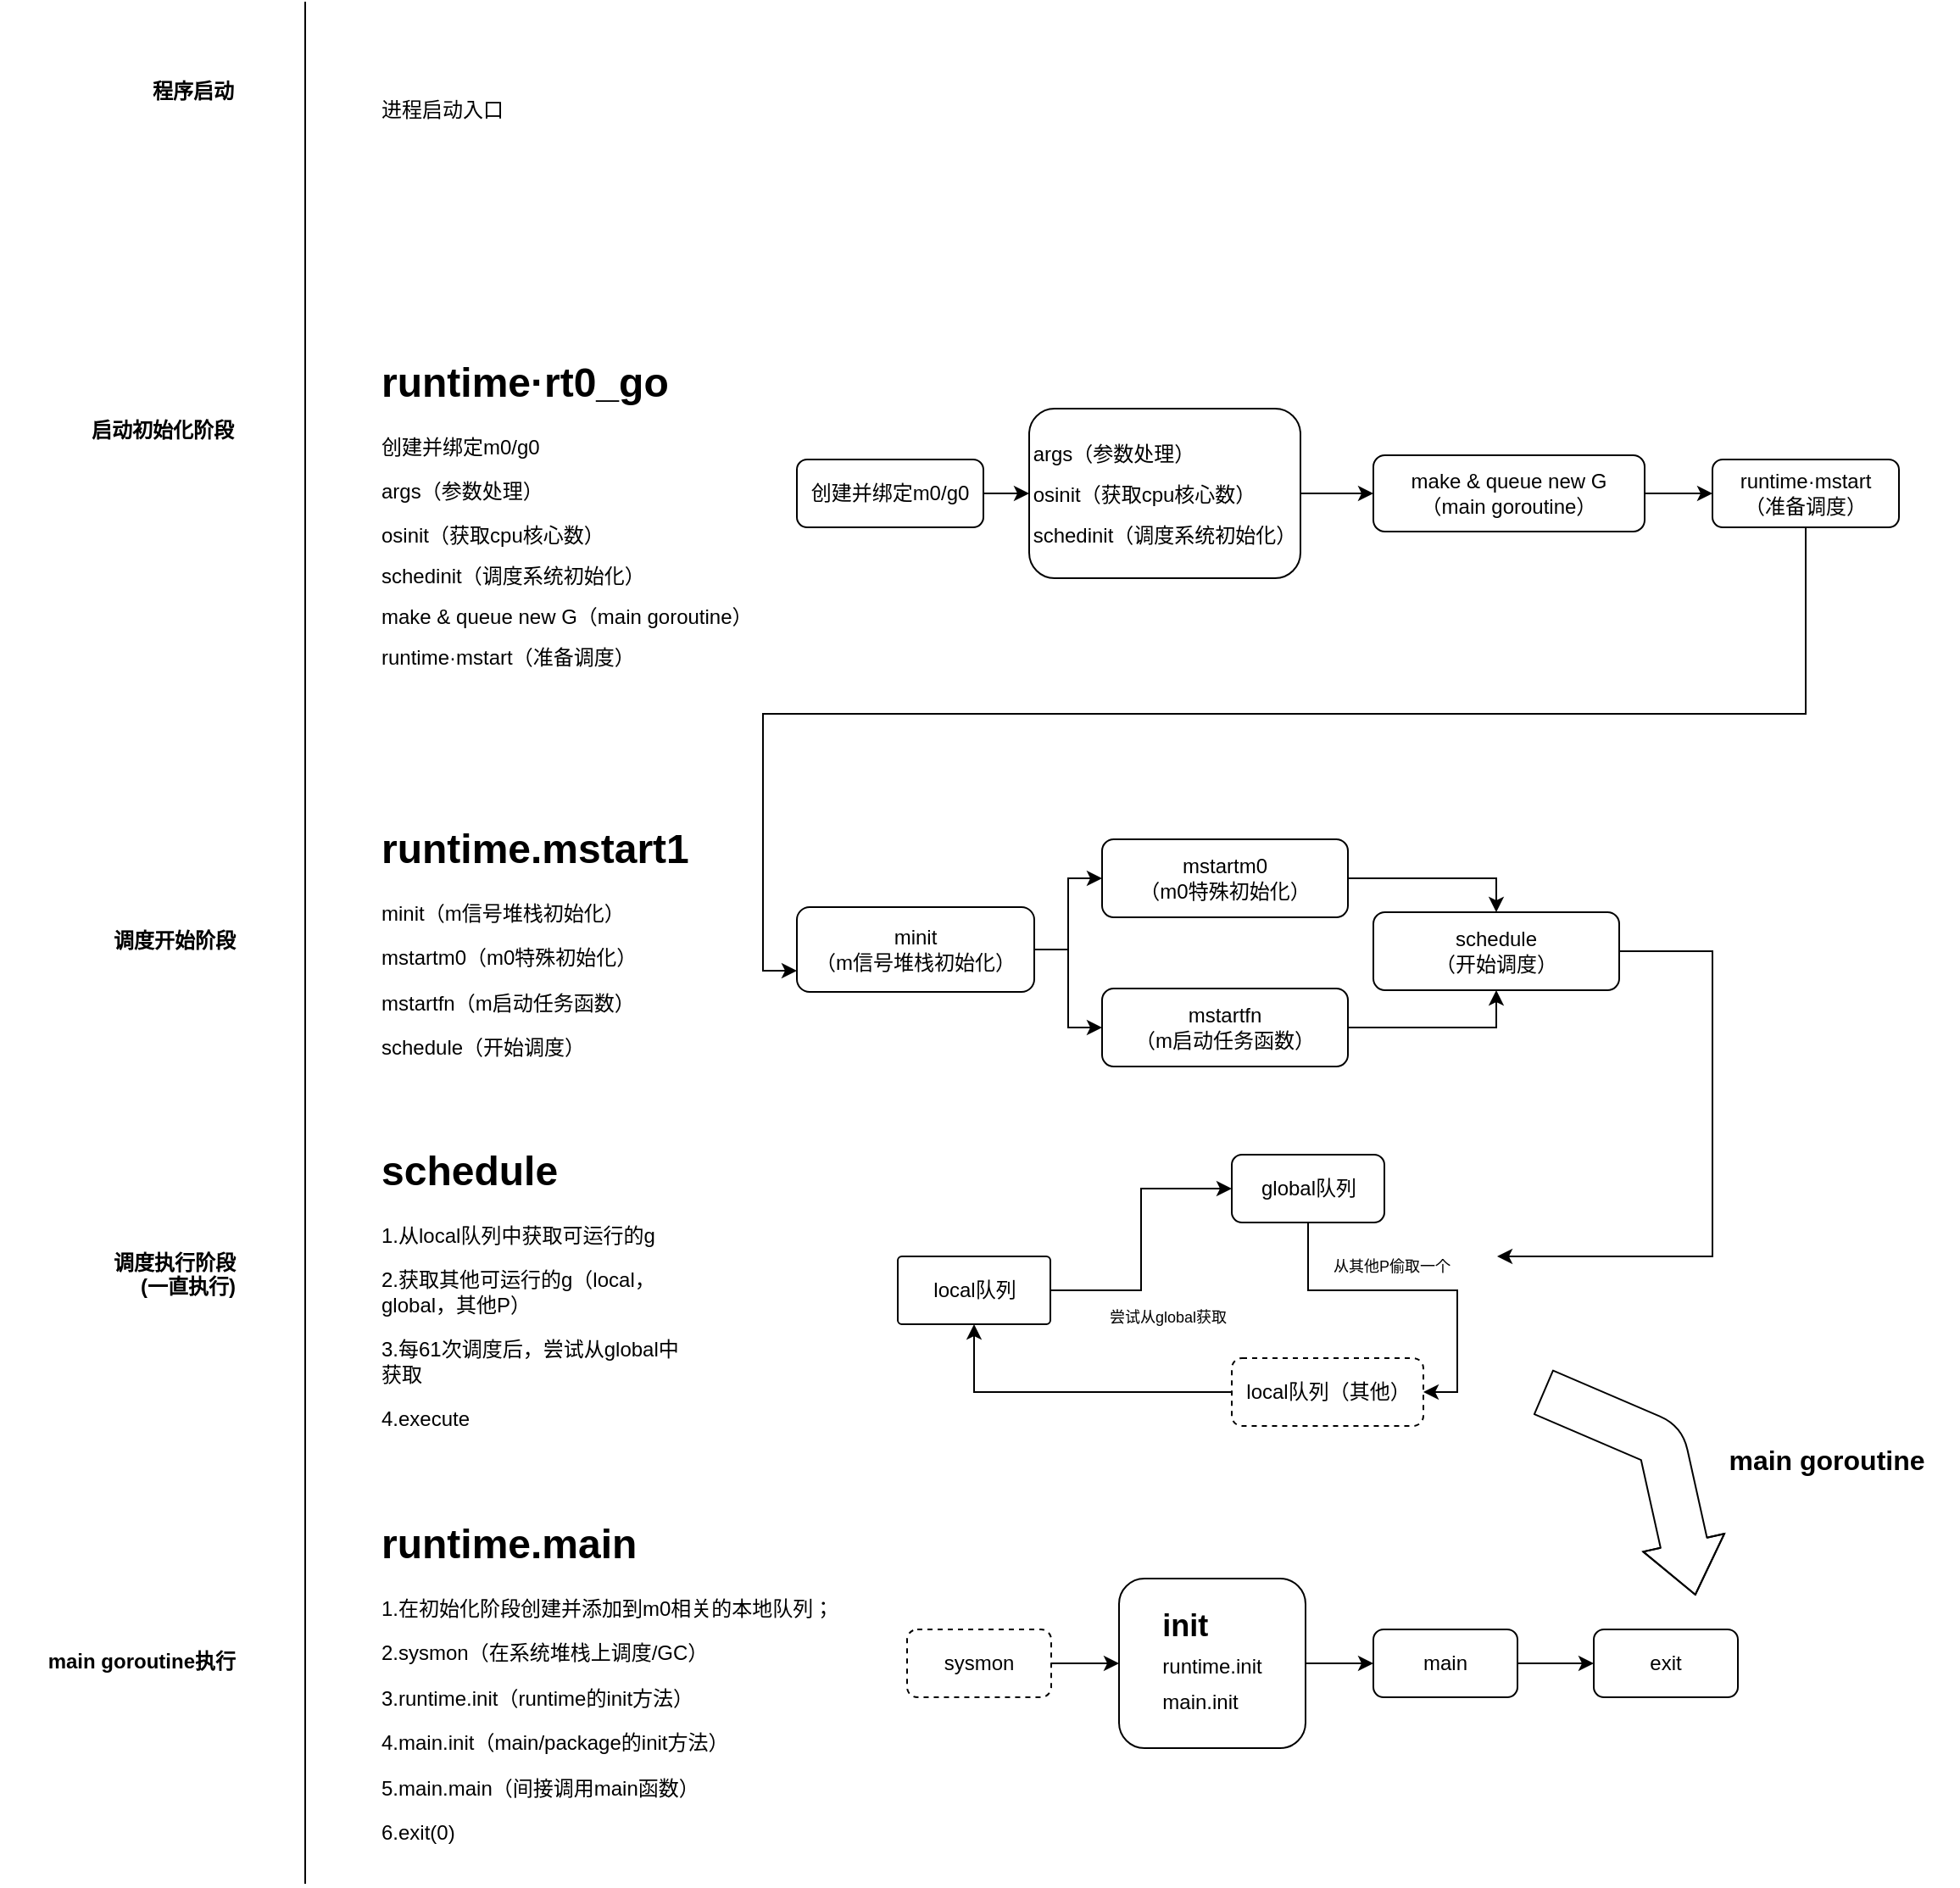 <mxfile version="11.0.2" type="github"><diagram id="WuKhv4aAdH0ad2OwptX6" name="how to start"><mxGraphModel dx="738" dy="566" grid="1" gridSize="10" guides="1" tooltips="1" connect="1" arrows="1" fold="1" page="1" pageScale="1" pageWidth="1654" pageHeight="1169" math="0" shadow="0"><root><mxCell id="0"/><mxCell id="1" parent="0"/><mxCell id="zFBfFHQ2lZ5l5w8NrosC-9" value="&lt;h1&gt;&lt;span style=&quot;font-size: 12px ; font-weight: normal&quot;&gt;进程启动入口&lt;/span&gt;&lt;br&gt;&lt;/h1&gt;" style="text;html=1;strokeColor=none;fillColor=none;spacing=5;spacingTop=-20;whiteSpace=wrap;overflow=hidden;rounded=0;" vertex="1" parent="1"><mxGeometry x="280" y="80" width="150" height="40" as="geometry"/></mxCell><mxCell id="zFBfFHQ2lZ5l5w8NrosC-10" value="&lt;h1&gt;runtime·rt0_go&lt;/h1&gt;&lt;p&gt;创建并绑定m0/g0&lt;/p&gt;&lt;p&gt;args（参数处理）&lt;/p&gt;&lt;p style=&quot;line-height: 100%&quot;&gt;osinit（获取cpu核心数）&lt;br&gt;&lt;/p&gt;&lt;p style=&quot;line-height: 100%&quot;&gt;schedinit（调度系统初始化）&lt;br&gt;&lt;/p&gt;&lt;p style=&quot;line-height: 100%&quot;&gt;make &amp;amp; queue new G（main goroutine）&lt;br&gt;&lt;/p&gt;&lt;p style=&quot;line-height: 100%&quot;&gt;runtime·mstart（准备调度）&lt;br&gt;&lt;/p&gt;&lt;p style=&quot;line-height: 100%&quot;&gt;&lt;br&gt;&lt;/p&gt;" style="text;html=1;strokeColor=none;fillColor=none;spacing=5;spacingTop=-20;whiteSpace=wrap;overflow=hidden;rounded=0;" vertex="1" parent="1"><mxGeometry x="280" y="245" width="250" height="190" as="geometry"/></mxCell><mxCell id="zFBfFHQ2lZ5l5w8NrosC-12" value="&lt;b&gt;启动初始化阶段&lt;/b&gt;" style="text;html=1;strokeColor=none;fillColor=none;align=right;verticalAlign=middle;whiteSpace=wrap;rounded=0;" vertex="1" parent="1"><mxGeometry x="60" y="280" width="140" height="25" as="geometry"/></mxCell><mxCell id="zFBfFHQ2lZ5l5w8NrosC-13" value="" style="endArrow=none;html=1;" edge="1" parent="1"><mxGeometry width="50" height="50" relative="1" as="geometry"><mxPoint x="240" y="1150" as="sourcePoint"/><mxPoint x="240" y="40" as="targetPoint"/></mxGeometry></mxCell><mxCell id="zFBfFHQ2lZ5l5w8NrosC-14" value="&lt;h1&gt;&lt;span style=&quot;text-align: right ; white-space: nowrap&quot;&gt;&lt;font style=&quot;font-size: 24px&quot;&gt;runtime.mstart1&lt;/font&gt;&lt;/span&gt;&lt;br&gt;&lt;/h1&gt;&lt;p&gt;minit（m信号堆栈初始化）&lt;/p&gt;&lt;p&gt;mstartm0（m0特殊初始化）&lt;/p&gt;&lt;p&gt;mstartfn（m启动任务函数）&lt;/p&gt;&lt;p&gt;schedule（开始调度）&lt;/p&gt;" style="text;html=1;strokeColor=none;fillColor=none;spacing=5;spacingTop=-20;whiteSpace=wrap;overflow=hidden;rounded=0;" vertex="1" parent="1"><mxGeometry x="280" y="520" width="190" height="150" as="geometry"/></mxCell><mxCell id="zFBfFHQ2lZ5l5w8NrosC-15" value="&lt;b&gt;调度开始阶段&lt;/b&gt;&lt;br&gt;" style="text;html=1;align=right;" vertex="1" parent="1"><mxGeometry x="90" y="580" width="110" height="30" as="geometry"/></mxCell><mxCell id="zFBfFHQ2lZ5l5w8NrosC-16" value="&lt;b&gt;调度执行阶段&lt;br&gt;(一直执行)&lt;br&gt;&lt;/b&gt;" style="text;html=1;align=right;" vertex="1" parent="1"><mxGeometry x="90" y="770" width="110" height="40" as="geometry"/></mxCell><mxCell id="zFBfFHQ2lZ5l5w8NrosC-17" value="&lt;h1&gt;&lt;span style=&quot;white-space: nowrap&quot;&gt;schedule&lt;/span&gt;&lt;/h1&gt;&lt;p&gt;1.从local队列中获取可运行的g&lt;/p&gt;&lt;p&gt;2.获取其他可运行的g（local，global，其他P）&lt;/p&gt;&lt;p&gt;3.每61次调度后，尝试从global中获取&lt;/p&gt;&lt;p&gt;4.execute&lt;/p&gt;" style="text;html=1;strokeColor=none;fillColor=none;spacing=5;spacingTop=-20;whiteSpace=wrap;overflow=hidden;rounded=0;align=left;" vertex="1" parent="1"><mxGeometry x="280" y="710" width="190" height="180" as="geometry"/></mxCell><mxCell id="zFBfFHQ2lZ5l5w8NrosC-18" value="&lt;b&gt;main goroutine执行&lt;/b&gt;" style="text;html=1;align=right;" vertex="1" parent="1"><mxGeometry x="90" y="1005" width="110" height="30" as="geometry"/></mxCell><mxCell id="zFBfFHQ2lZ5l5w8NrosC-19" value="&lt;h1&gt;&lt;span style=&quot;white-space: nowrap&quot;&gt;runtime.main&lt;/span&gt;&lt;/h1&gt;&lt;p&gt;1.在初始化阶段创建并添加到m0相关的本地队列；&lt;/p&gt;&lt;p&gt;2.sysmon（在系统堆栈上调度/GC）&lt;/p&gt;&lt;p&gt;3.runtime.init（runtime的init方法）&lt;/p&gt;&lt;p&gt;4.main.init（main/package的init方法）&lt;/p&gt;&lt;p&gt;5.main.main（间接调用main函数）&lt;/p&gt;&lt;p&gt;6.exit(0)&lt;/p&gt;&lt;p&gt;&lt;br&gt;&lt;/p&gt;" style="text;html=1;strokeColor=none;fillColor=none;spacing=5;spacingTop=-20;whiteSpace=wrap;overflow=hidden;rounded=0;align=left;" vertex="1" parent="1"><mxGeometry x="280" y="930" width="290" height="210" as="geometry"/></mxCell><mxCell id="zFBfFHQ2lZ5l5w8NrosC-20" value="&lt;b&gt;程序启动&lt;/b&gt;" style="text;html=1;strokeColor=none;fillColor=none;align=right;verticalAlign=middle;whiteSpace=wrap;rounded=0;" vertex="1" parent="1"><mxGeometry x="60" y="80" width="140" height="25" as="geometry"/></mxCell><mxCell id="zFBfFHQ2lZ5l5w8NrosC-28" value="" style="group" vertex="1" connectable="0" parent="1"><mxGeometry x="530" y="280" width="650" height="100" as="geometry"/></mxCell><mxCell id="zFBfFHQ2lZ5l5w8NrosC-21" value="&lt;span style=&quot;text-align: left ; white-space: normal&quot;&gt;创建并绑定m0/g0&lt;/span&gt;" style="rounded=1;whiteSpace=wrap;html=1;" vertex="1" parent="zFBfFHQ2lZ5l5w8NrosC-28"><mxGeometry y="30" width="110" height="40" as="geometry"/></mxCell><mxCell id="zFBfFHQ2lZ5l5w8NrosC-22" value="&lt;p style=&quot;text-align: left ; line-height: 100%&quot;&gt;args（参数处理）&lt;/p&gt;&lt;p style=&quot;text-align: left ; line-height: 12px&quot;&gt;osinit（获取cpu核心数）&lt;br&gt;&lt;/p&gt;&lt;p style=&quot;text-align: left ; line-height: 12px&quot;&gt;schedinit（调度系统初始化）&lt;/p&gt;" style="rounded=1;whiteSpace=wrap;html=1;" vertex="1" parent="zFBfFHQ2lZ5l5w8NrosC-28"><mxGeometry x="137" width="160" height="100" as="geometry"/></mxCell><mxCell id="zFBfFHQ2lZ5l5w8NrosC-25" style="edgeStyle=orthogonalEdgeStyle;rounded=0;orthogonalLoop=1;jettySize=auto;html=1;exitX=1;exitY=0.5;exitDx=0;exitDy=0;entryX=0;entryY=0.5;entryDx=0;entryDy=0;" edge="1" parent="zFBfFHQ2lZ5l5w8NrosC-28" source="zFBfFHQ2lZ5l5w8NrosC-21" target="zFBfFHQ2lZ5l5w8NrosC-22"><mxGeometry relative="1" as="geometry"/></mxCell><mxCell id="zFBfFHQ2lZ5l5w8NrosC-23" value="&lt;span style=&quot;text-align: left&quot;&gt;make &amp;amp; queue new G&lt;br&gt;（main goroutine）&lt;/span&gt;" style="rounded=1;whiteSpace=wrap;html=1;" vertex="1" parent="zFBfFHQ2lZ5l5w8NrosC-28"><mxGeometry x="340" y="27.5" width="160" height="45" as="geometry"/></mxCell><mxCell id="zFBfFHQ2lZ5l5w8NrosC-26" style="edgeStyle=orthogonalEdgeStyle;rounded=0;orthogonalLoop=1;jettySize=auto;html=1;exitX=1;exitY=0.5;exitDx=0;exitDy=0;entryX=0;entryY=0.5;entryDx=0;entryDy=0;" edge="1" parent="zFBfFHQ2lZ5l5w8NrosC-28" source="zFBfFHQ2lZ5l5w8NrosC-22" target="zFBfFHQ2lZ5l5w8NrosC-23"><mxGeometry relative="1" as="geometry"/></mxCell><mxCell id="zFBfFHQ2lZ5l5w8NrosC-24" value="&lt;span style=&quot;text-align: left&quot;&gt;runtime·mstart&lt;br&gt;（准备调度）&lt;/span&gt;" style="rounded=1;whiteSpace=wrap;html=1;" vertex="1" parent="zFBfFHQ2lZ5l5w8NrosC-28"><mxGeometry x="540" y="30" width="110" height="40" as="geometry"/></mxCell><mxCell id="zFBfFHQ2lZ5l5w8NrosC-27" style="edgeStyle=orthogonalEdgeStyle;rounded=0;orthogonalLoop=1;jettySize=auto;html=1;exitX=1;exitY=0.5;exitDx=0;exitDy=0;" edge="1" parent="zFBfFHQ2lZ5l5w8NrosC-28" source="zFBfFHQ2lZ5l5w8NrosC-23" target="zFBfFHQ2lZ5l5w8NrosC-24"><mxGeometry relative="1" as="geometry"/></mxCell><mxCell id="zFBfFHQ2lZ5l5w8NrosC-34" style="edgeStyle=orthogonalEdgeStyle;rounded=0;orthogonalLoop=1;jettySize=auto;html=1;entryX=0;entryY=0.5;entryDx=0;entryDy=0;" edge="1" parent="1" source="zFBfFHQ2lZ5l5w8NrosC-30" target="zFBfFHQ2lZ5l5w8NrosC-31"><mxGeometry relative="1" as="geometry"/></mxCell><mxCell id="zFBfFHQ2lZ5l5w8NrosC-35" style="edgeStyle=orthogonalEdgeStyle;rounded=0;orthogonalLoop=1;jettySize=auto;html=1;entryX=0;entryY=0.5;entryDx=0;entryDy=0;" edge="1" parent="1" source="zFBfFHQ2lZ5l5w8NrosC-30" target="zFBfFHQ2lZ5l5w8NrosC-32"><mxGeometry relative="1" as="geometry"/></mxCell><mxCell id="zFBfFHQ2lZ5l5w8NrosC-30" value="&lt;span style=&quot;text-align: left&quot;&gt;minit&lt;br&gt;（m信号堆栈初始化）&lt;/span&gt;" style="rounded=1;whiteSpace=wrap;html=1;" vertex="1" parent="1"><mxGeometry x="530" y="574" width="140" height="50" as="geometry"/></mxCell><mxCell id="zFBfFHQ2lZ5l5w8NrosC-39" style="edgeStyle=orthogonalEdgeStyle;rounded=0;orthogonalLoop=1;jettySize=auto;html=1;entryX=0.5;entryY=0;entryDx=0;entryDy=0;" edge="1" parent="1" source="zFBfFHQ2lZ5l5w8NrosC-31" target="zFBfFHQ2lZ5l5w8NrosC-33"><mxGeometry relative="1" as="geometry"/></mxCell><mxCell id="zFBfFHQ2lZ5l5w8NrosC-31" value="&lt;span style=&quot;text-align: left&quot;&gt;mstartm0&lt;br&gt;（m0特殊初始化）&lt;/span&gt;" style="rounded=1;whiteSpace=wrap;html=1;" vertex="1" parent="1"><mxGeometry x="710" y="534" width="145" height="46" as="geometry"/></mxCell><mxCell id="zFBfFHQ2lZ5l5w8NrosC-38" style="edgeStyle=orthogonalEdgeStyle;rounded=0;orthogonalLoop=1;jettySize=auto;html=1;entryX=0.5;entryY=1;entryDx=0;entryDy=0;" edge="1" parent="1" source="zFBfFHQ2lZ5l5w8NrosC-32" target="zFBfFHQ2lZ5l5w8NrosC-33"><mxGeometry relative="1" as="geometry"/></mxCell><mxCell id="zFBfFHQ2lZ5l5w8NrosC-32" value="&lt;span style=&quot;text-align: left&quot;&gt;mstartfn&lt;br&gt;（m启动任务函数）&lt;/span&gt;" style="rounded=1;whiteSpace=wrap;html=1;" vertex="1" parent="1"><mxGeometry x="710" y="622" width="145" height="46" as="geometry"/></mxCell><mxCell id="zFBfFHQ2lZ5l5w8NrosC-50" style="edgeStyle=orthogonalEdgeStyle;rounded=0;orthogonalLoop=1;jettySize=auto;html=1;" edge="1" parent="1" source="zFBfFHQ2lZ5l5w8NrosC-33"><mxGeometry relative="1" as="geometry"><mxPoint x="943" y="780" as="targetPoint"/><Array as="points"><mxPoint x="1070" y="600"/><mxPoint x="1070" y="780"/><mxPoint x="950" y="780"/></Array></mxGeometry></mxCell><mxCell id="zFBfFHQ2lZ5l5w8NrosC-33" value="&lt;span style=&quot;text-align: left&quot;&gt;schedule&lt;br&gt;（开始调度）&lt;/span&gt;" style="rounded=1;whiteSpace=wrap;html=1;" vertex="1" parent="1"><mxGeometry x="870" y="577" width="145" height="46" as="geometry"/></mxCell><mxCell id="zFBfFHQ2lZ5l5w8NrosC-40" style="edgeStyle=orthogonalEdgeStyle;rounded=0;orthogonalLoop=1;jettySize=auto;html=1;entryX=0;entryY=0.75;entryDx=0;entryDy=0;" edge="1" parent="1" source="zFBfFHQ2lZ5l5w8NrosC-24" target="zFBfFHQ2lZ5l5w8NrosC-30"><mxGeometry relative="1" as="geometry"><Array as="points"><mxPoint x="1125" y="460"/><mxPoint x="510" y="460"/><mxPoint x="510" y="612"/></Array></mxGeometry></mxCell><mxCell id="zFBfFHQ2lZ5l5w8NrosC-51" value="" style="group" vertex="1" connectable="0" parent="1"><mxGeometry x="589.5" y="720" width="340.5" height="160" as="geometry"/></mxCell><mxCell id="zFBfFHQ2lZ5l5w8NrosC-41" value="&lt;div style=&quot;text-align: left&quot;&gt;local队列&lt;/div&gt;" style="rounded=1;whiteSpace=wrap;html=1;arcSize=6;" vertex="1" parent="zFBfFHQ2lZ5l5w8NrosC-51"><mxGeometry y="60" width="90" height="40" as="geometry"/></mxCell><mxCell id="zFBfFHQ2lZ5l5w8NrosC-42" value="&lt;div style=&quot;text-align: left&quot;&gt;global队列&lt;/div&gt;" style="rounded=1;whiteSpace=wrap;html=1;" vertex="1" parent="zFBfFHQ2lZ5l5w8NrosC-51"><mxGeometry x="197" width="90" height="40" as="geometry"/></mxCell><mxCell id="zFBfFHQ2lZ5l5w8NrosC-44" style="edgeStyle=orthogonalEdgeStyle;rounded=0;orthogonalLoop=1;jettySize=auto;html=1;entryX=0;entryY=0.5;entryDx=0;entryDy=0;" edge="1" parent="zFBfFHQ2lZ5l5w8NrosC-51" source="zFBfFHQ2lZ5l5w8NrosC-41" target="zFBfFHQ2lZ5l5w8NrosC-42"><mxGeometry relative="1" as="geometry"/></mxCell><mxCell id="zFBfFHQ2lZ5l5w8NrosC-47" style="edgeStyle=orthogonalEdgeStyle;rounded=0;orthogonalLoop=1;jettySize=auto;html=1;entryX=0.5;entryY=1;entryDx=0;entryDy=0;" edge="1" parent="zFBfFHQ2lZ5l5w8NrosC-51" source="zFBfFHQ2lZ5l5w8NrosC-43" target="zFBfFHQ2lZ5l5w8NrosC-41"><mxGeometry relative="1" as="geometry"/></mxCell><mxCell id="zFBfFHQ2lZ5l5w8NrosC-43" value="&lt;div style=&quot;text-align: left&quot;&gt;local队列（其他）&lt;/div&gt;" style="rounded=1;whiteSpace=wrap;html=1;dashed=1;" vertex="1" parent="zFBfFHQ2lZ5l5w8NrosC-51"><mxGeometry x="197" y="120" width="113" height="40" as="geometry"/></mxCell><mxCell id="zFBfFHQ2lZ5l5w8NrosC-46" style="edgeStyle=orthogonalEdgeStyle;rounded=0;orthogonalLoop=1;jettySize=auto;html=1;entryX=1;entryY=0.5;entryDx=0;entryDy=0;" edge="1" parent="zFBfFHQ2lZ5l5w8NrosC-51" source="zFBfFHQ2lZ5l5w8NrosC-42" target="zFBfFHQ2lZ5l5w8NrosC-43"><mxGeometry relative="1" as="geometry"/></mxCell><mxCell id="zFBfFHQ2lZ5l5w8NrosC-48" value="&lt;font style=&quot;font-size: 9px&quot;&gt;尝试从global获取&lt;/font&gt;" style="text;html=1;strokeColor=none;fillColor=none;align=center;verticalAlign=middle;whiteSpace=wrap;rounded=0;dashed=1;" vertex="1" parent="zFBfFHQ2lZ5l5w8NrosC-51"><mxGeometry x="119.5" y="80" width="80" height="30" as="geometry"/></mxCell><mxCell id="zFBfFHQ2lZ5l5w8NrosC-49" value="&lt;font style=&quot;font-size: 9px&quot;&gt;从其他P偷取一个&lt;/font&gt;" style="text;html=1;strokeColor=none;fillColor=none;align=center;verticalAlign=middle;whiteSpace=wrap;rounded=0;dashed=1;" vertex="1" parent="zFBfFHQ2lZ5l5w8NrosC-51"><mxGeometry x="242.5" y="50" width="98" height="30" as="geometry"/></mxCell><mxCell id="zFBfFHQ2lZ5l5w8NrosC-57" style="edgeStyle=orthogonalEdgeStyle;rounded=0;orthogonalLoop=1;jettySize=auto;html=1;entryX=0;entryY=0.5;entryDx=0;entryDy=0;" edge="1" parent="1" source="zFBfFHQ2lZ5l5w8NrosC-52" target="zFBfFHQ2lZ5l5w8NrosC-53"><mxGeometry relative="1" as="geometry"/></mxCell><mxCell id="zFBfFHQ2lZ5l5w8NrosC-52" value="&lt;div style=&quot;text-align: left&quot;&gt;sysmon&lt;/div&gt;" style="rounded=1;whiteSpace=wrap;html=1;dashed=1;" vertex="1" parent="1"><mxGeometry x="595" y="1000" width="85" height="40" as="geometry"/></mxCell><mxCell id="zFBfFHQ2lZ5l5w8NrosC-58" style="edgeStyle=orthogonalEdgeStyle;rounded=0;orthogonalLoop=1;jettySize=auto;html=1;entryX=0;entryY=0.5;entryDx=0;entryDy=0;" edge="1" parent="1" source="zFBfFHQ2lZ5l5w8NrosC-53" target="zFBfFHQ2lZ5l5w8NrosC-55"><mxGeometry relative="1" as="geometry"/></mxCell><mxCell id="zFBfFHQ2lZ5l5w8NrosC-53" value="&lt;div style=&quot;text-align: left ; font-size: 18px&quot;&gt;&lt;b&gt;&lt;font style=&quot;font-size: 18px&quot;&gt;init&lt;/font&gt;&lt;/b&gt;&lt;/div&gt;&lt;div style=&quot;text-align: left ; font-size: 18px&quot;&gt;&lt;span style=&quot;font-size: 12px&quot;&gt;runtime.init&lt;/span&gt;&lt;b&gt;&lt;font style=&quot;font-size: 18px&quot;&gt;&lt;br&gt;&lt;/font&gt;&lt;/b&gt;&lt;/div&gt;&lt;div style=&quot;text-align: left ; font-size: 18px&quot;&gt;&lt;span style=&quot;font-size: 12px&quot;&gt;main.init&lt;/span&gt;&lt;/div&gt;" style="rounded=1;whiteSpace=wrap;html=1;" vertex="1" parent="1"><mxGeometry x="720" y="970" width="110" height="100" as="geometry"/></mxCell><mxCell id="zFBfFHQ2lZ5l5w8NrosC-59" style="edgeStyle=orthogonalEdgeStyle;rounded=0;orthogonalLoop=1;jettySize=auto;html=1;entryX=0;entryY=0.5;entryDx=0;entryDy=0;" edge="1" parent="1" source="zFBfFHQ2lZ5l5w8NrosC-55" target="zFBfFHQ2lZ5l5w8NrosC-56"><mxGeometry relative="1" as="geometry"/></mxCell><mxCell id="zFBfFHQ2lZ5l5w8NrosC-55" value="&lt;div style=&quot;text-align: left&quot;&gt;main&lt;/div&gt;" style="rounded=1;whiteSpace=wrap;html=1;" vertex="1" parent="1"><mxGeometry x="870" y="1000" width="85" height="40" as="geometry"/></mxCell><mxCell id="zFBfFHQ2lZ5l5w8NrosC-56" value="&lt;div style=&quot;text-align: left&quot;&gt;exit&lt;/div&gt;" style="rounded=1;whiteSpace=wrap;html=1;" vertex="1" parent="1"><mxGeometry x="1000" y="1000" width="85" height="40" as="geometry"/></mxCell><mxCell id="zFBfFHQ2lZ5l5w8NrosC-60" value="" style="shape=flexArrow;endArrow=classic;html=1;width=28;endSize=10.13;" edge="1" parent="1"><mxGeometry width="50" height="50" relative="1" as="geometry"><mxPoint x="970" y="860" as="sourcePoint"/><mxPoint x="1060" y="980" as="targetPoint"/><Array as="points"><mxPoint x="1040" y="890"/></Array></mxGeometry></mxCell><mxCell id="zFBfFHQ2lZ5l5w8NrosC-61" value="&lt;font style=&quot;font-size: 16px&quot;&gt;&lt;b&gt;main goroutine&lt;/b&gt;&lt;/font&gt;" style="text;html=1;strokeColor=none;fillColor=none;align=center;verticalAlign=middle;whiteSpace=wrap;rounded=0;dashed=1;" vertex="1" parent="1"><mxGeometry x="1060" y="890" width="155" height="20" as="geometry"/></mxCell></root></mxGraphModel></diagram></mxfile>